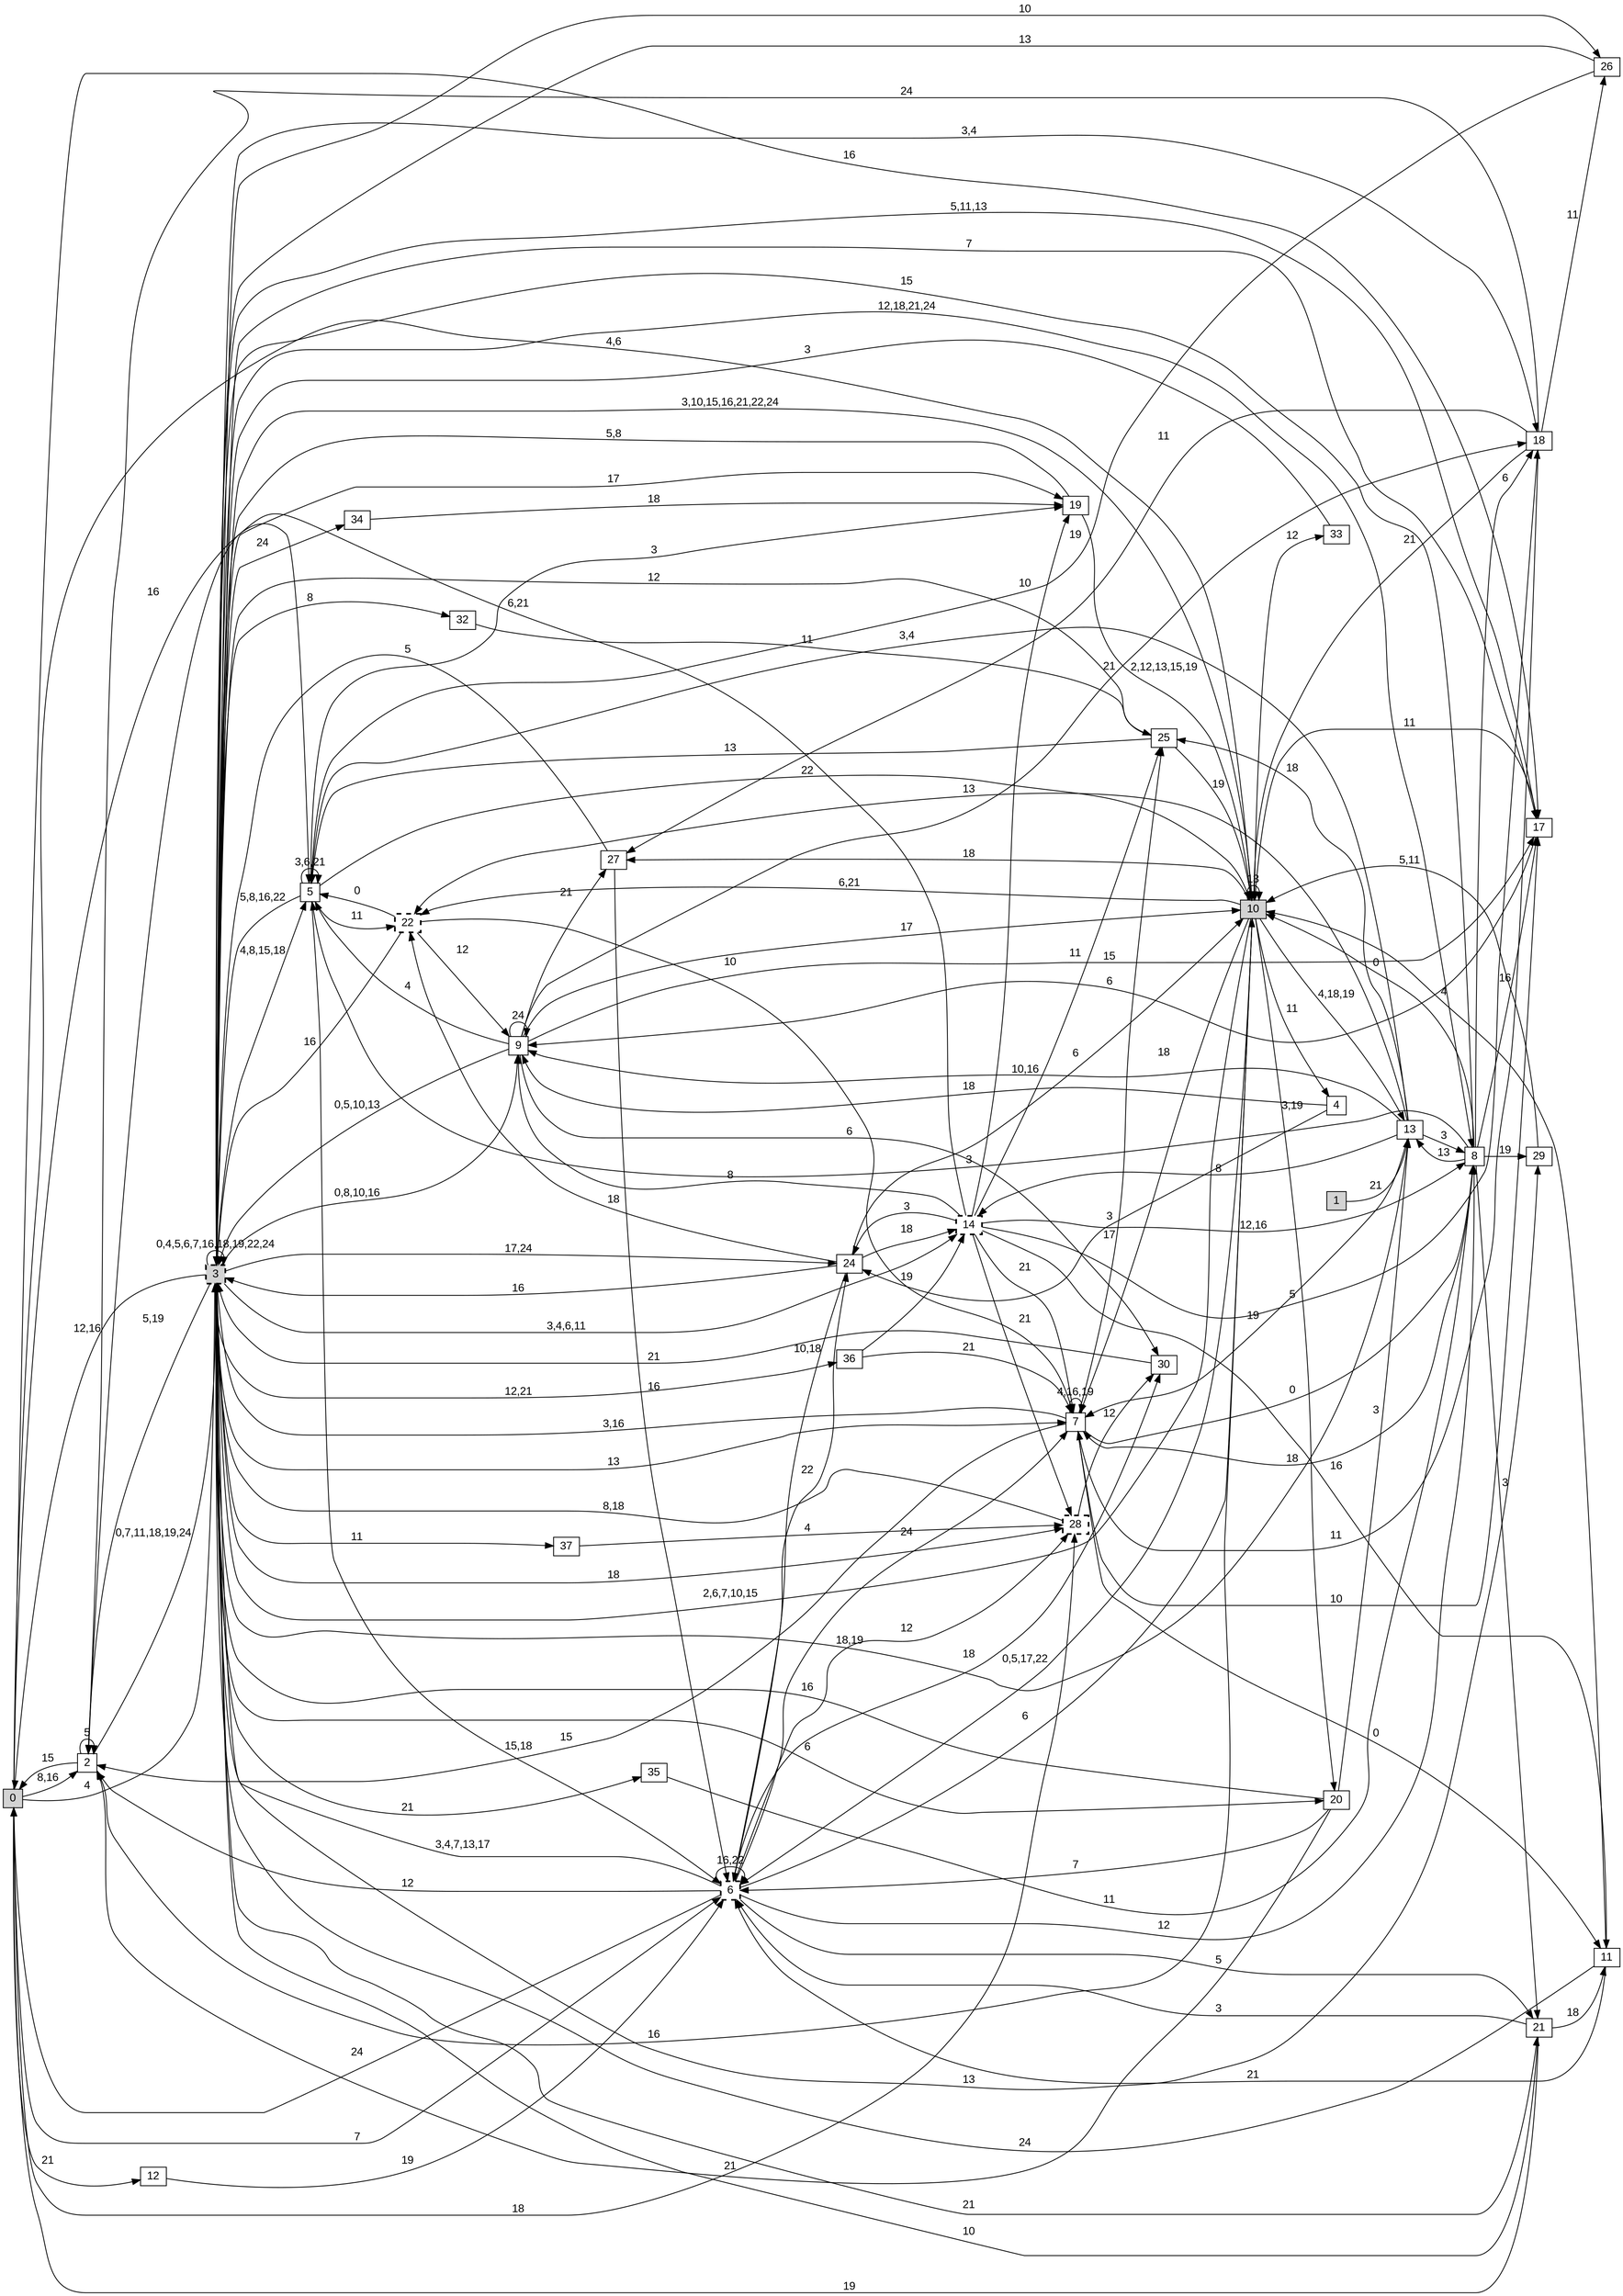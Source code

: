 digraph "NDFA" {
  rankdir=LR
  node [shape=box width=0.1 height=0.1 fontname=Arial]
  edge [fontname=Arial]
/* Estados */
 s0 [label="0" style="filled"] /* I:1 F:0 D:0 */
 s1 [label="1" style="filled"] /* I:1 F:0 D:0 */
 s2 [label="2" ] /* I:0 F:0 D:0 */
 s3 [label="3" style="filled,bold,dashed"] /* I:1 F:1 D:0 */
 s4 [label="4" ] /* I:0 F:0 D:0 */
 s5 [label="5" ] /* I:0 F:0 D:0 */
 s6 [label="6" style="bold,dashed"] /* I:0 F:1 D:0 */
 s7 [label="7" ] /* I:0 F:0 D:0 */
 s8 [label="8" ] /* I:0 F:0 D:0 */
 s9 [label="9" ] /* I:0 F:0 D:0 */
 s10 [label="10" style="filled"] /* I:1 F:0 D:0 */
 s11 [label="11" ] /* I:0 F:0 D:0 */
 s12 [label="12" ] /* I:0 F:0 D:0 */
 s13 [label="13" ] /* I:0 F:0 D:0 */
 s14 [label="14" style="bold,dashed"] /* I:0 F:1 D:0 */
 s17 [label="17" ] /* I:0 F:0 D:0 */
 s18 [label="18" ] /* I:0 F:0 D:0 */
 s19 [label="19" ] /* I:0 F:0 D:0 */
 s20 [label="20" ] /* I:0 F:0 D:0 */
 s21 [label="21" ] /* I:0 F:0 D:0 */
 s22 [label="22" style="bold,dashed"] /* I:0 F:1 D:0 */
 s24 [label="24" ] /* I:0 F:0 D:0 */
 s25 [label="25" ] /* I:0 F:0 D:0 */
 s26 [label="26" ] /* I:0 F:0 D:0 */
 s27 [label="27" ] /* I:0 F:0 D:0 */
 s28 [label="28" style="bold,dashed"] /* I:0 F:1 D:0 */
 s29 [label="29" ] /* I:0 F:0 D:0 */
 s30 [label="30" ] /* I:0 F:0 D:0 */
 s32 [label="32" ] /* I:0 F:0 D:0 */
 s33 [label="33" ] /* I:0 F:0 D:0 */
 s34 [label="34" ] /* I:0 F:0 D:0 */
 s35 [label="35" ] /* I:0 F:0 D:0 */
 s36 [label="36" ] /* I:0 F:0 D:0 */
 s37 [label="37" ] /* I:0 F:0 D:0 */
/* Transiciones */
  s0 -> s2 [label="8,16"]
  s0 -> s3 [label="4"]
  s0 -> s5 [label="16"]
  s0 -> s6 [label="7"]
  s0 -> s10 [label="4,6"]
  s0 -> s12 [label="21"]
  s0 -> s17 [label="16"]
  s0 -> s28 [label="18"]
  s1 -> s13 [label="21"]
  s2 -> s0 [label="15"]
  s2 -> s2 [label="5"]
  s2 -> s3 [label="0,7,11,18,19,24"]
  s3 -> s0 [label="12,16"]
  s3 -> s2 [label="5,19"]
  s3 -> s3 [label="0,4,5,6,7,16,18,19,22,24"]
  s3 -> s5 [label="4,8,15,18"]
  s3 -> s7 [label="13"]
  s3 -> s8 [label="12,18,21,24"]
  s3 -> s9 [label="0,8,10,16"]
  s3 -> s10 [label="3,10,15,16,21,22,24"]
  s3 -> s13 [label="18,19"]
  s3 -> s14 [label="3,4,6,11"]
  s3 -> s17 [label="7"]
  s3 -> s18 [label="3,4"]
  s3 -> s19 [label="17"]
  s3 -> s20 [label="6"]
  s3 -> s21 [label="21"]
  s3 -> s24 [label="17,24"]
  s3 -> s26 [label="10"]
  s3 -> s28 [label="18"]
  s3 -> s29 [label="13"]
  s3 -> s32 [label="8"]
  s3 -> s34 [label="24"]
  s3 -> s35 [label="21"]
  s3 -> s36 [label="12,21"]
  s3 -> s37 [label="11"]
  s4 -> s9 [label="18"]
  s4 -> s24 [label="3"]
  s5 -> s3 [label="5,8,16,22"]
  s5 -> s5 [label="3,6,21"]
  s5 -> s6 [label="15,18"]
  s5 -> s10 [label="22"]
  s5 -> s19 [label="3"]
  s5 -> s22 [label="11"]
  s6 -> s0 [label="24"]
  s6 -> s2 [label="12"]
  s6 -> s3 [label="3,4,7,13,17"]
  s6 -> s6 [label="16,22"]
  s6 -> s7 [label="24"]
  s6 -> s8 [label="12"]
  s6 -> s10 [label="6"]
  s6 -> s21 [label="5"]
  s6 -> s24 [label="22"]
  s6 -> s28 [label="12"]
  s6 -> s30 [label="18"]
  s7 -> s2 [label="15"]
  s7 -> s3 [label="3,16"]
  s7 -> s7 [label="4,16,19"]
  s7 -> s8 [label="0"]
  s7 -> s11 [label="0"]
  s7 -> s17 [label="10"]
  s7 -> s25 [label="17"]
  s8 -> s3 [label="15"]
  s8 -> s5 [label="3"]
  s8 -> s7 [label="18"]
  s8 -> s10 [label="0"]
  s8 -> s13 [label="13"]
  s8 -> s17 [label="16"]
  s8 -> s18 [label="6"]
  s8 -> s21 [label="3"]
  s8 -> s29 [label="19"]
  s9 -> s3 [label="0,5,10,13"]
  s9 -> s5 [label="4"]
  s9 -> s9 [label="24"]
  s9 -> s10 [label="17"]
  s9 -> s17 [label="15"]
  s9 -> s18 [label="21"]
  s9 -> s27 [label="21"]
  s9 -> s30 [label="6"]
  s10 -> s2 [label="16"]
  s10 -> s3 [label="2,6,7,10,15"]
  s10 -> s4 [label="11"]
  s10 -> s6 [label="0,5,17,22"]
  s10 -> s7 [label="18"]
  s10 -> s10 [label="13"]
  s10 -> s13 [label="4,18,19"]
  s10 -> s20 [label="3,19"]
  s10 -> s22 [label="6,21"]
  s10 -> s27 [label="18"]
  s10 -> s33 [label="12"]
  s11 -> s3 [label="24"]
  s11 -> s6 [label="21"]
  s11 -> s10 [label="4"]
  s12 -> s6 [label="19"]
  s13 -> s5 [label="3,4"]
  s13 -> s7 [label="19"]
  s13 -> s8 [label="3"]
  s13 -> s9 [label="10,16"]
  s13 -> s14 [label="8"]
  s13 -> s22 [label="13"]
  s13 -> s25 [label="18"]
  s14 -> s2 [label="6,21"]
  s14 -> s7 [label="21"]
  s14 -> s8 [label="12,16"]
  s14 -> s9 [label="8"]
  s14 -> s11 [label="16"]
  s14 -> s18 [label="5"]
  s14 -> s19 [label="10"]
  s14 -> s24 [label="3"]
  s14 -> s25 [label="11"]
  s14 -> s28 [label="21"]
  s17 -> s3 [label="5,11,13"]
  s17 -> s9 [label="6"]
  s17 -> s10 [label="11"]
  s18 -> s2 [label="24"]
  s18 -> s7 [label="11"]
  s18 -> s10 [label="21"]
  s18 -> s26 [label="11"]
  s18 -> s27 [label="11"]
  s19 -> s3 [label="5,8"]
  s19 -> s10 [label="2,12,13,15,19"]
  s20 -> s2 [label="21"]
  s20 -> s3 [label="16"]
  s20 -> s6 [label="7"]
  s20 -> s13 [label="3"]
  s21 -> s0 [label="19"]
  s21 -> s3 [label="10"]
  s21 -> s6 [label="3"]
  s21 -> s11 [label="18"]
  s22 -> s3 [label="16"]
  s22 -> s5 [label="0"]
  s22 -> s7 [label="10"]
  s22 -> s9 [label="12"]
  s24 -> s3 [label="16"]
  s24 -> s6 [label="10,18"]
  s24 -> s10 [label="6"]
  s24 -> s14 [label="18"]
  s24 -> s22 [label="18"]
  s25 -> s3 [label="12"]
  s25 -> s5 [label="13"]
  s25 -> s10 [label="19"]
  s26 -> s3 [label="13"]
  s26 -> s5 [label="19"]
  s27 -> s3 [label="5"]
  s27 -> s6 [label="16"]
  s28 -> s3 [label="8,18"]
  s28 -> s30 [label="12"]
  s29 -> s10 [label="5,11"]
  s30 -> s3 [label="21"]
  s32 -> s25 [label="11"]
  s33 -> s3 [label="3"]
  s34 -> s19 [label="18"]
  s35 -> s8 [label="11"]
  s36 -> s7 [label="21"]
  s36 -> s14 [label="19"]
  s37 -> s28 [label="4"]
}
